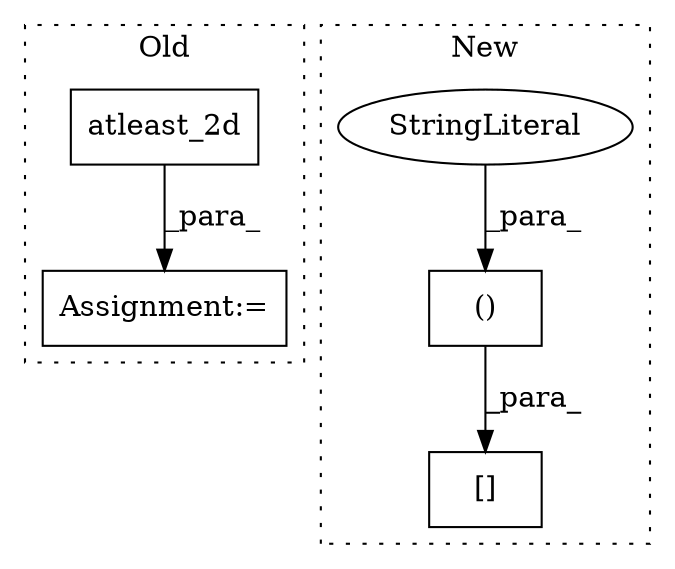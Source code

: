 digraph G {
subgraph cluster0 {
1 [label="atleast_2d" a="32" s="4714,4745" l="11,1" shape="box"];
3 [label="Assignment:=" a="7" s="4707" l="1" shape="box"];
label = "Old";
style="dotted";
}
subgraph cluster1 {
2 [label="[]" a="2" s="3809,3882" l="40,2" shape="box"];
4 [label="()" a="106" s="3849" l="33" shape="box"];
5 [label="StringLiteral" a="45" s="3866" l="16" shape="ellipse"];
label = "New";
style="dotted";
}
1 -> 3 [label="_para_"];
4 -> 2 [label="_para_"];
5 -> 4 [label="_para_"];
}